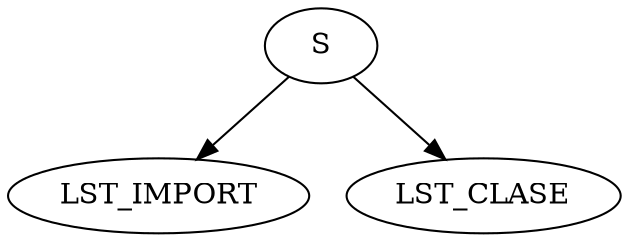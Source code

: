 digraph G{
426867[label="S"];
426867->3841804;
3841804[label="LST_IMPORT"];
426867->34576242;
34576242[label="LST_CLASE"];
}
